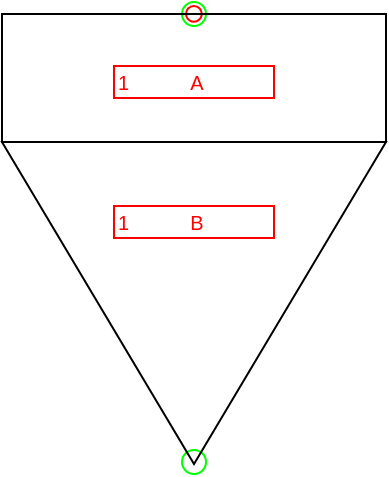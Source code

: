 <mxfile compressed="false" version="20.3.0" type="device">
  <diagram name="IM017A" id="JDwBi0whNElKICfpdmmy">
    <mxGraphModel dx="782" dy="531" grid="1" gridSize="2" guides="1" tooltips="1" connect="1" arrows="1" fold="1" page="1" pageScale="1" pageWidth="1169" pageHeight="827" math="0" shadow="0">
      <root>
        <mxCell id="km2QJVbFfOpmcC_arqvF-0" />
        <mxCell id="km2QJVbFfOpmcC_arqvF-124" value="Connection" style="" parent="km2QJVbFfOpmcC_arqvF-0" />
        <object label="Connection" PipingConnector="N" LabelConnector="N" SignalConnector="Y" Direction="90" id="x0dU82afqxrR8zdScq9k-0">
          <mxCell style="vsdxID=1407;fillColor=none;gradientColor=none;shape=stencil(rVFbDsIgEDwNnyQU4glqvcfGblsilmZBS28vZGMsxg9j/JvZmX1kR5g2TLCg0CpE8hdcbR8nYY5CaztPSDZmJEwnTDt4wpH8be6ZL1CcBV39vUxI3KdKh1YbswPTEzuBzlmiVGmKau9zUKM+jlJJQrJBko8QrZ+rrQ5oRJnXyMHBWElhRVx25ebnw/5zVvPFWRm83jxY5zilvf4eSy5xpKZ7AA==);strokeColor=#00ff00;strokeWidth=1;points=[[0.5,0.5,0,0,0]];labelBackgroundColor=none;rounded=0;html=1;whiteSpace=wrap;aspect=fixed;noLabel=1;snapToPoint=1;container=0;fontSize=16;" parent="km2QJVbFfOpmcC_arqvF-124" vertex="1">
            <mxGeometry x="394" y="138" width="12" height="12" as="geometry" />
          </mxCell>
        </object>
        <object label="Connection" PipingConnector="N" LabelConnector="N" SignalConnector="Y" Direction="270" id="x0dU82afqxrR8zdScq9k-1">
          <mxCell style="vsdxID=1407;fillColor=none;gradientColor=none;shape=stencil(rVFbDsIgEDwNnyQU4glqvcfGblsilmZBS28vZGMsxg9j/JvZmX1kR5g2TLCg0CpE8hdcbR8nYY5CaztPSDZmJEwnTDt4wpH8be6ZL1CcBV39vUxI3KdKh1YbswPTEzuBzlmiVGmKau9zUKM+jlJJQrJBko8QrZ+rrQ5oRJnXyMHBWElhRVx25ebnw/5zVvPFWRm83jxY5zilvf4eSy5xpKZ7AA==);strokeColor=#00ff00;strokeWidth=1;points=[[0.5,0.5,0,0,0]];labelBackgroundColor=none;rounded=0;html=1;whiteSpace=wrap;aspect=fixed;noLabel=1;snapToPoint=1;container=0;fontSize=16;" parent="km2QJVbFfOpmcC_arqvF-124" vertex="1">
            <mxGeometry x="394" y="362" width="12" height="12" as="geometry" />
          </mxCell>
        </object>
        <mxCell id="km2QJVbFfOpmcC_arqvF-130" value="Label" style="locked=1;" parent="km2QJVbFfOpmcC_arqvF-0" />
        <object label="%LabelLines%&amp;nbsp; &amp;nbsp; &amp;nbsp; &amp;nbsp; &amp;nbsp; &amp;nbsp;%LabelIndex%" placeholders="1" LabelLines="1" LabelIndex="B" id="km2QJVbFfOpmcC_arqvF-132">
          <mxCell style="rounded=0;whiteSpace=wrap;html=1;fillColor=none;strokeColor=#FF0000;fontColor=#FF0000;fontSize=10;align=left;noLabel=0;" parent="km2QJVbFfOpmcC_arqvF-130" vertex="1">
            <mxGeometry x="360" y="240" width="80" height="16" as="geometry" />
          </mxCell>
        </object>
        <object label="%LabelLines%&amp;nbsp; &amp;nbsp; &amp;nbsp; &amp;nbsp; &amp;nbsp; &amp;nbsp;%LabelIndex%" placeholders="1" LabelLines="1" LabelIndex="A" id="km2QJVbFfOpmcC_arqvF-133">
          <mxCell style="rounded=0;whiteSpace=wrap;html=1;fillColor=none;strokeColor=#FF0000;fontColor=#FF0000;fontSize=10;align=left;noLabel=0;" parent="km2QJVbFfOpmcC_arqvF-130" vertex="1">
            <mxGeometry x="360" y="170" width="80" height="16" as="geometry" />
          </mxCell>
        </object>
        <mxCell id="km2QJVbFfOpmcC_arqvF-134" value="Origo" style="locked=1;" parent="km2QJVbFfOpmcC_arqvF-0" />
        <object label="origo" id="km2QJVbFfOpmcC_arqvF-135">
          <mxCell style="vsdxID=1407;fillColor=none;gradientColor=none;shape=stencil(rVFbDsIgEDwNnyQU4glqvcfGblsilmZBS28vZGMsxg9j/JvZmX1kR5g2TLCg0CpE8hdcbR8nYY5CaztPSDZmJEwnTDt4wpH8be6ZL1CcBV39vUxI3KdKh1YbswPTEzuBzlmiVGmKau9zUKM+jlJJQrJBko8QrZ+rrQ5oRJnXyMHBWElhRVx25ebnw/5zVvPFWRm83jxY5zilvf4eSy5xpKZ7AA==);strokeColor=#ff0000;strokeWidth=1;points=[[0.5,0.5,0,0,0]];labelBackgroundColor=none;rounded=0;html=1;whiteSpace=wrap;aspect=fixed;noLabel=1;snapToPoint=1;" parent="km2QJVbFfOpmcC_arqvF-134" vertex="1">
            <mxGeometry x="396" y="140" width="7.874" height="7.87" as="geometry" />
          </mxCell>
        </object>
        <object label="Symbol" Width="12" Height="14" UoM="mm" id="km2QJVbFfOpmcC_arqvF-136">
          <mxCell style="locked=1;" parent="km2QJVbFfOpmcC_arqvF-0" />
        </object>
        <mxCell id="qiyPhvmg4lg1QXBYXzsJ-2" value="" style="rounded=0;whiteSpace=wrap;html=1;strokeWidth=1;fillColor=none;" parent="km2QJVbFfOpmcC_arqvF-136" vertex="1">
          <mxGeometry x="304" y="144" width="192" height="64" as="geometry" />
        </mxCell>
        <mxCell id="qiyPhvmg4lg1QXBYXzsJ-3" value="" style="triangle;whiteSpace=wrap;html=1;strokeWidth=1;fillColor=none;rotation=90;" parent="km2QJVbFfOpmcC_arqvF-136" vertex="1">
          <mxGeometry x="319.5" y="192.5" width="161" height="192" as="geometry" />
        </mxCell>
      </root>
    </mxGraphModel>
  </diagram>
</mxfile>
